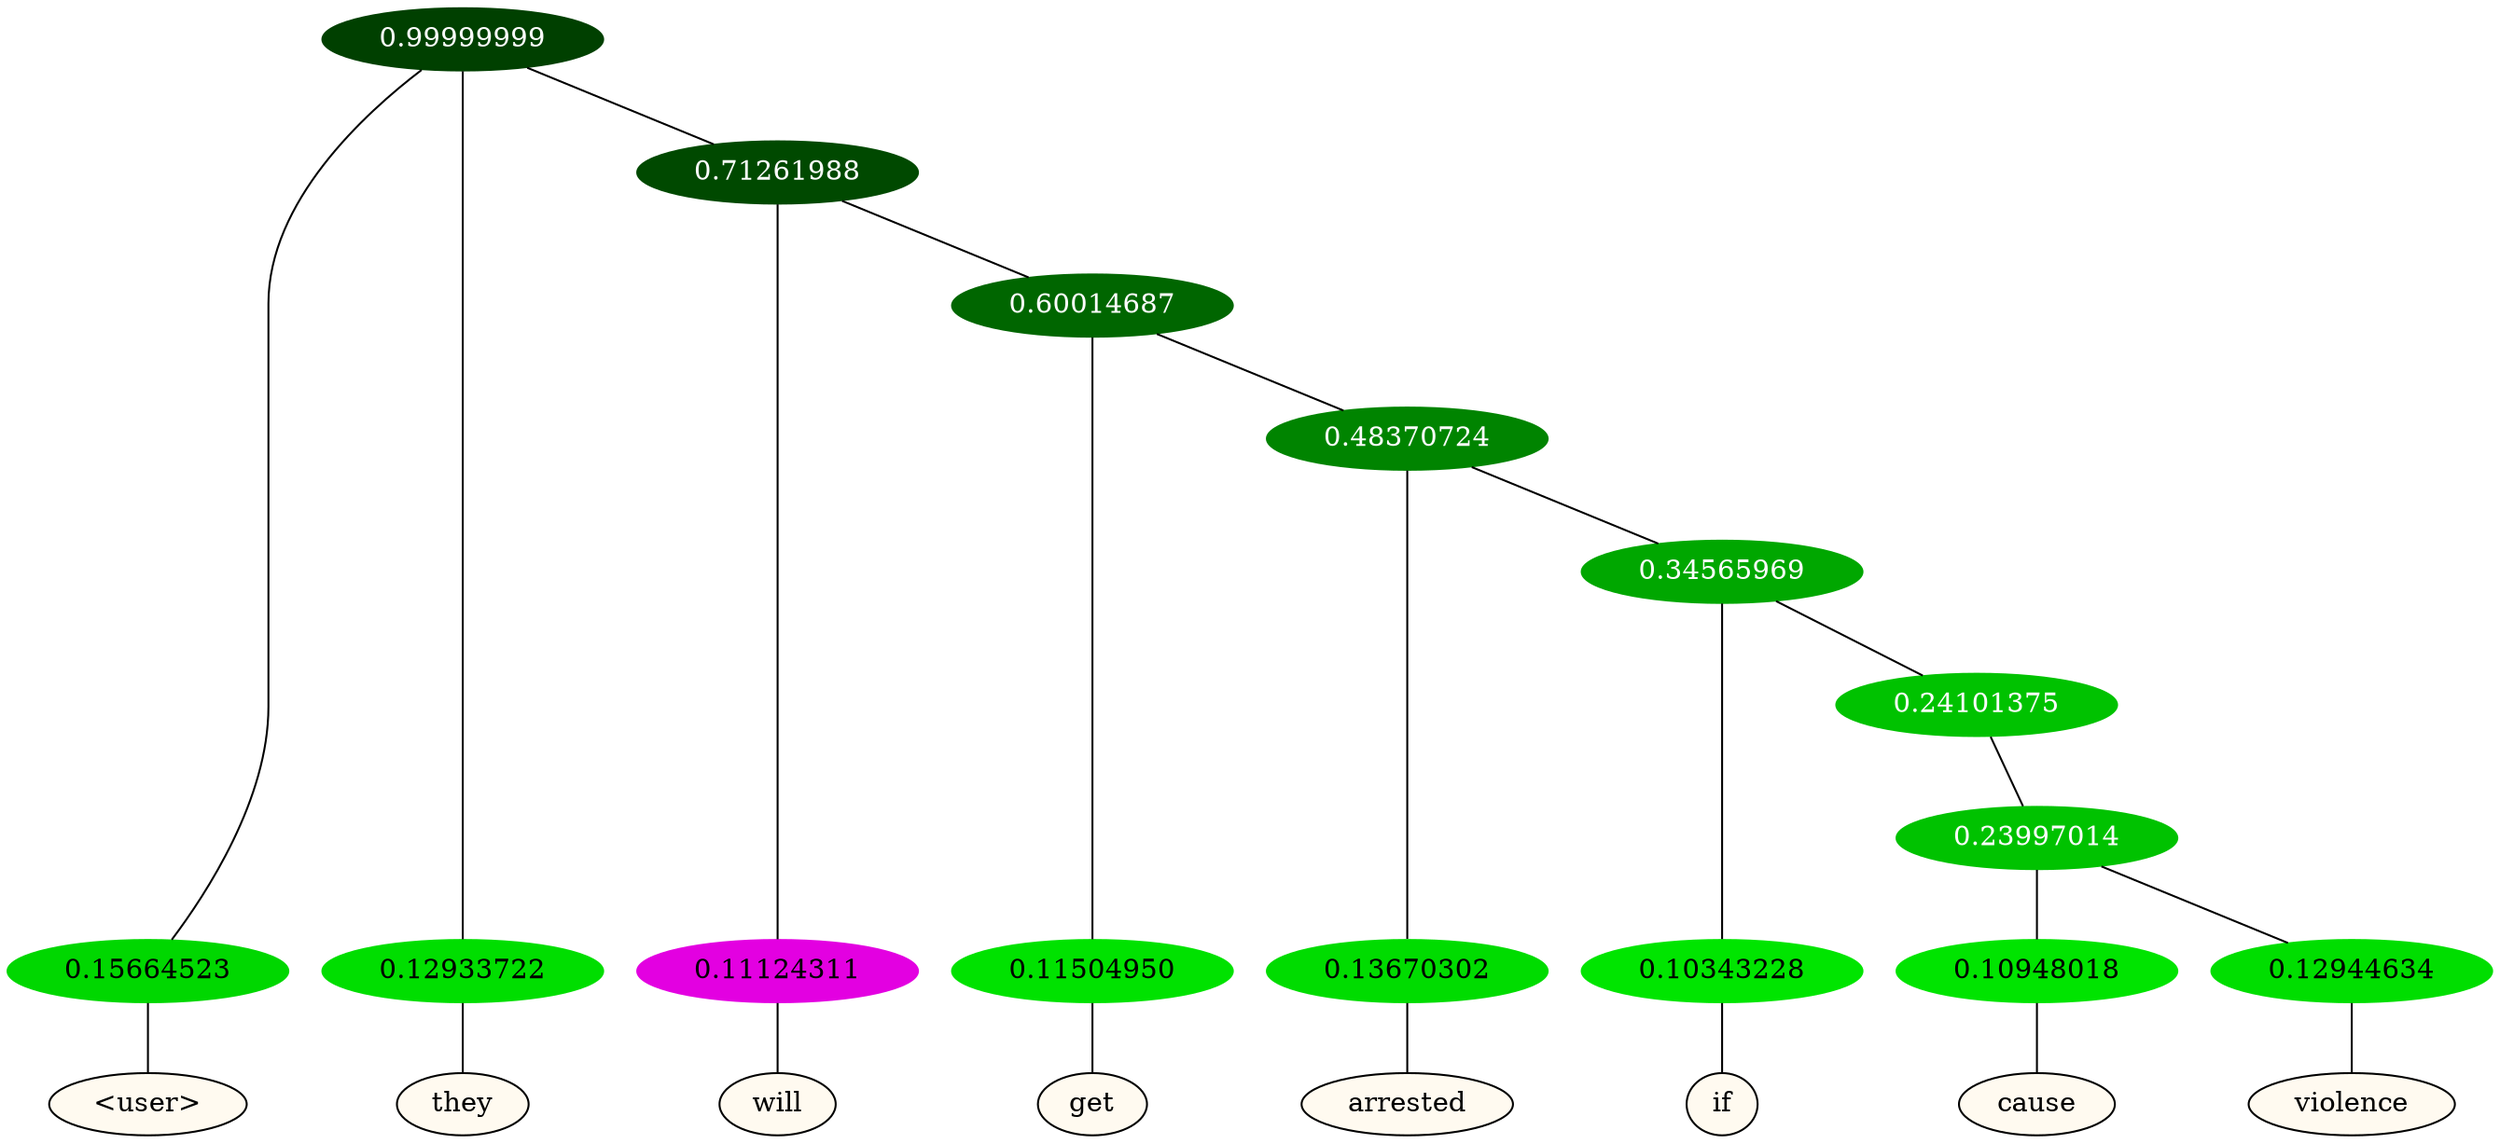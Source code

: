 graph {
	node [format=png height=0.15 nodesep=0.001 ordering=out overlap=prism overlap_scaling=0.01 ranksep=0.001 ratio=0.2 style=filled width=0.15]
	{
		rank=same
		a_w_1 [label="\<user\>" color=black fillcolor=floralwhite style="filled,solid"]
		a_w_2 [label=they color=black fillcolor=floralwhite style="filled,solid"]
		a_w_4 [label=will color=black fillcolor=floralwhite style="filled,solid"]
		a_w_6 [label=get color=black fillcolor=floralwhite style="filled,solid"]
		a_w_8 [label=arrested color=black fillcolor=floralwhite style="filled,solid"]
		a_w_10 [label=if color=black fillcolor=floralwhite style="filled,solid"]
		a_w_13 [label=cause color=black fillcolor=floralwhite style="filled,solid"]
		a_w_14 [label=violence color=black fillcolor=floralwhite style="filled,solid"]
	}
	a_n_1 -- a_w_1
	a_n_2 -- a_w_2
	a_n_4 -- a_w_4
	a_n_6 -- a_w_6
	a_n_8 -- a_w_8
	a_n_10 -- a_w_10
	a_n_13 -- a_w_13
	a_n_14 -- a_w_14
	{
		rank=same
		a_n_1 [label=0.15664523 color="0.334 1.000 0.843" fontcolor=black]
		a_n_2 [label=0.12933722 color="0.334 1.000 0.871" fontcolor=black]
		a_n_4 [label=0.11124311 color="0.835 1.000 0.889" fontcolor=black]
		a_n_6 [label=0.11504950 color="0.334 1.000 0.885" fontcolor=black]
		a_n_8 [label=0.13670302 color="0.334 1.000 0.863" fontcolor=black]
		a_n_10 [label=0.10343228 color="0.334 1.000 0.897" fontcolor=black]
		a_n_13 [label=0.10948018 color="0.334 1.000 0.891" fontcolor=black]
		a_n_14 [label=0.12944634 color="0.334 1.000 0.871" fontcolor=black]
	}
	a_n_0 [label=0.99999999 color="0.334 1.000 0.250" fontcolor=grey99]
	a_n_0 -- a_n_1
	a_n_0 -- a_n_2
	a_n_3 [label=0.71261988 color="0.334 1.000 0.287" fontcolor=grey99]
	a_n_0 -- a_n_3
	a_n_3 -- a_n_4
	a_n_5 [label=0.60014687 color="0.334 1.000 0.400" fontcolor=grey99]
	a_n_3 -- a_n_5
	a_n_5 -- a_n_6
	a_n_7 [label=0.48370724 color="0.334 1.000 0.516" fontcolor=grey99]
	a_n_5 -- a_n_7
	a_n_7 -- a_n_8
	a_n_9 [label=0.34565969 color="0.334 1.000 0.654" fontcolor=grey99]
	a_n_7 -- a_n_9
	a_n_9 -- a_n_10
	a_n_11 [label=0.24101375 color="0.334 1.000 0.759" fontcolor=grey99]
	a_n_9 -- a_n_11
	a_n_12 [label=0.23997014 color="0.334 1.000 0.760" fontcolor=grey99]
	a_n_11 -- a_n_12
	a_n_12 -- a_n_13
	a_n_12 -- a_n_14
}
